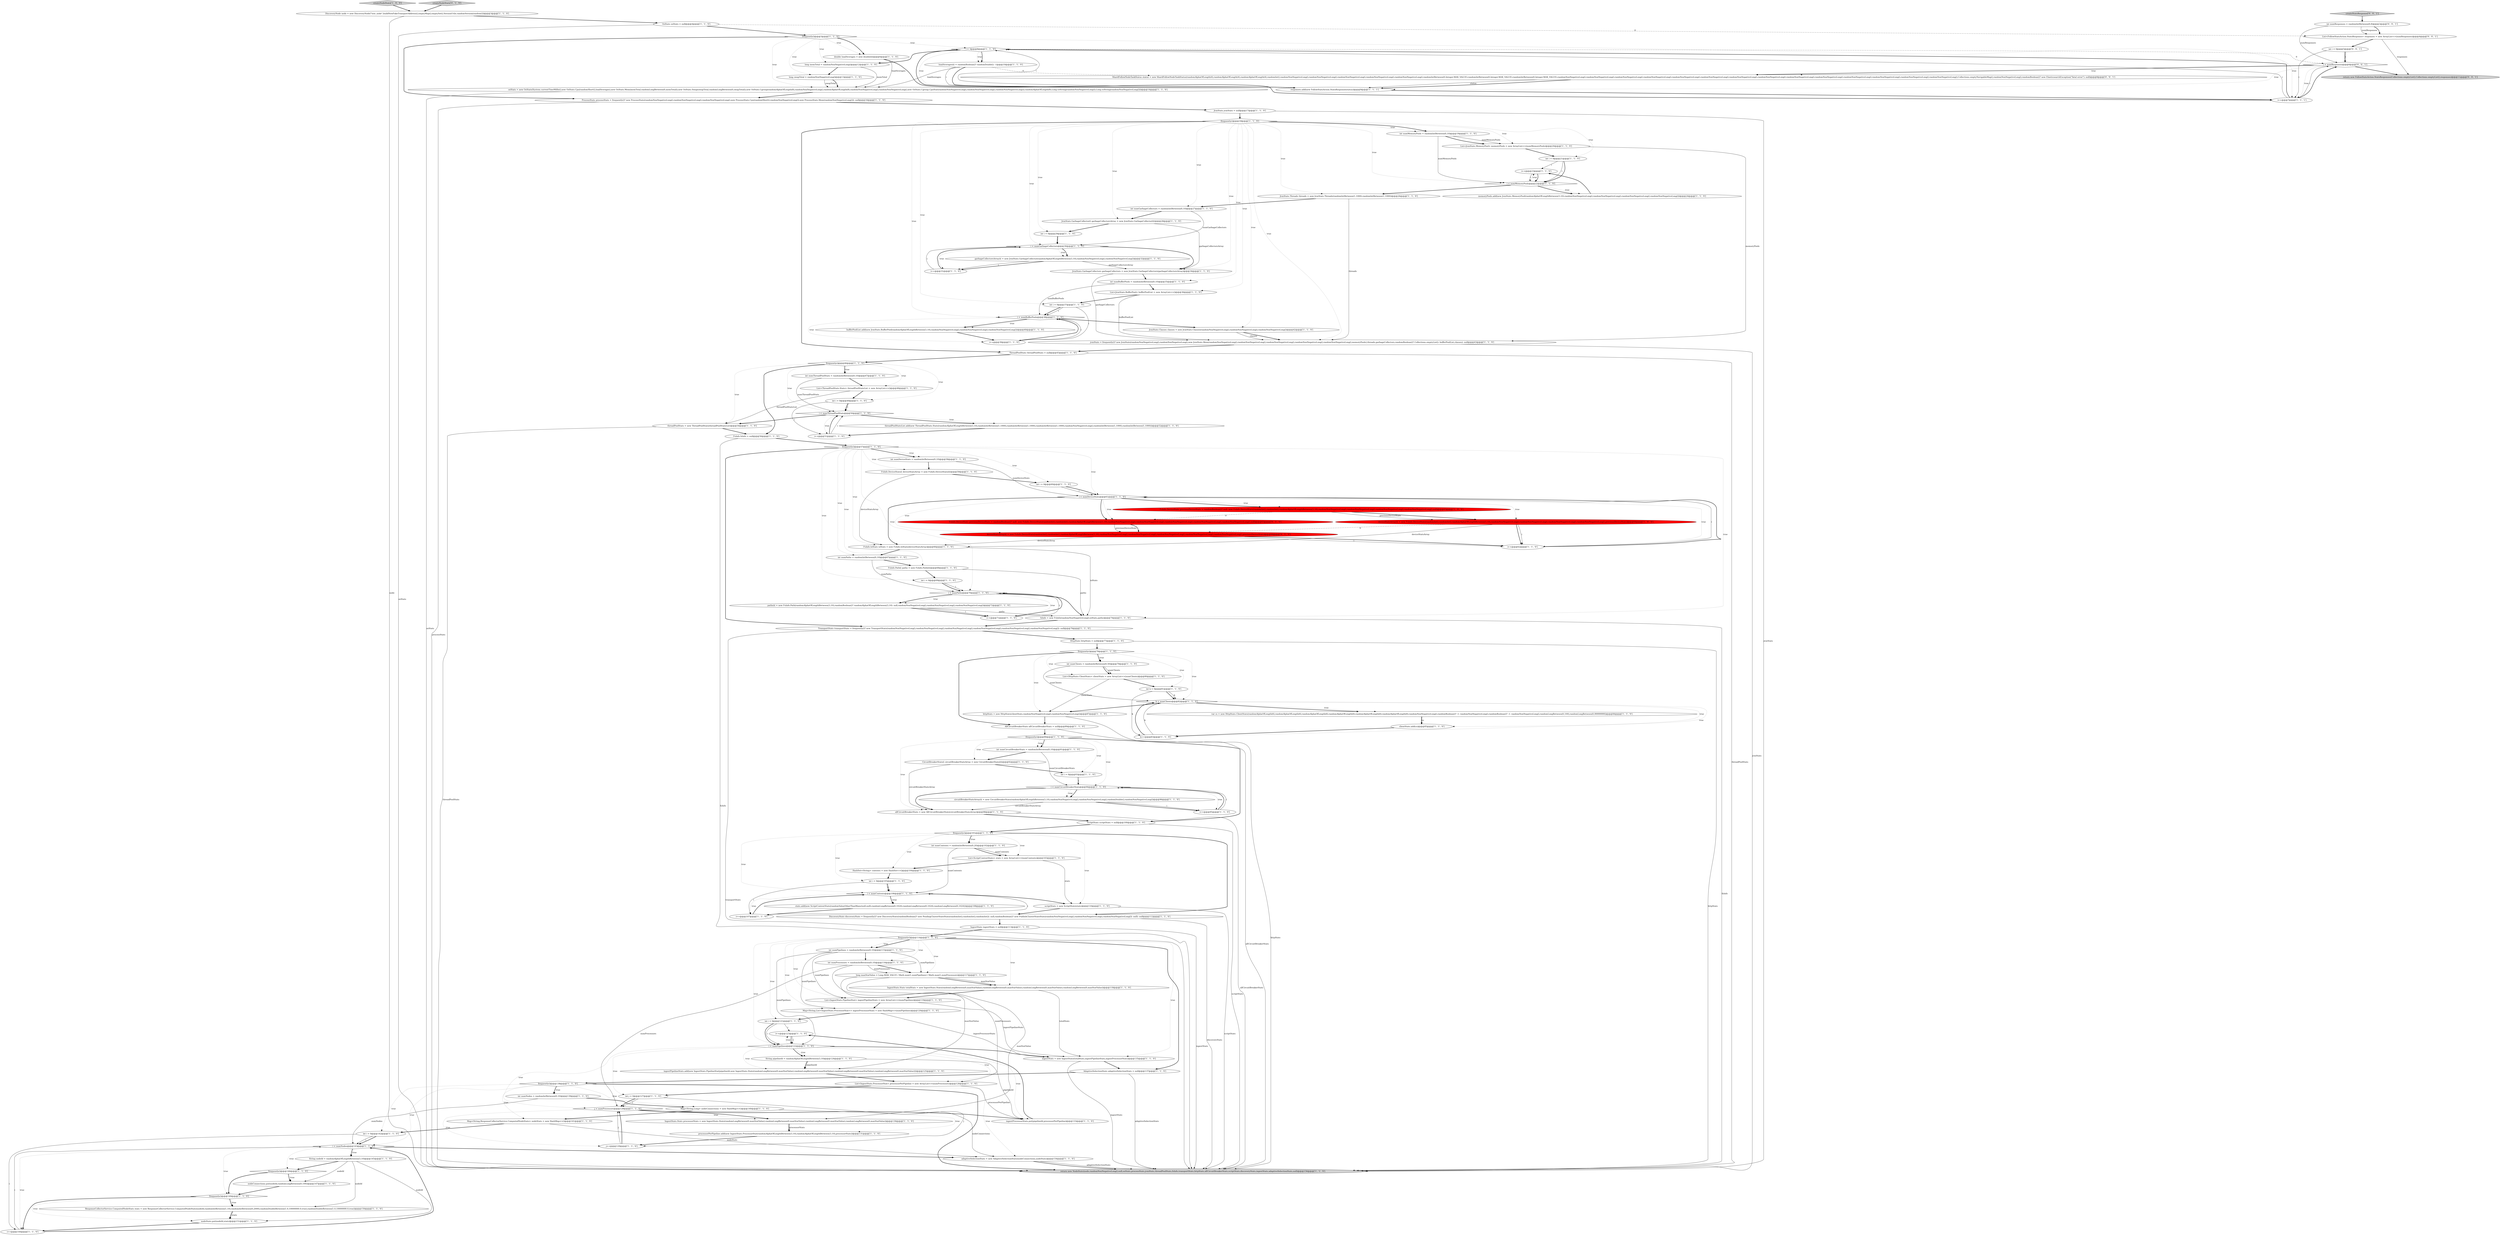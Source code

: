 digraph {
114 [style = filled, label = "DiscoveryStats discoveryStats = frequently()? new DiscoveryStats(randomBoolean()? new PendingClusterStateStats(randomInt(),randomInt(),randomInt()): null,randomBoolean()? new PublishClusterStateStats(randomNonNegativeLong(),randomNonNegativeLong(),randomNonNegativeLong()): null): null@@@112@@@['1', '1', '0']", fillcolor = white, shape = ellipse image = "AAA0AAABBB1BBB"];
131 [style = filled, label = "FsInfo.DeviceStats previousDeviceStats = randomBoolean()? null: new FsInfo.DeviceStats(randomInt(),randomInt(),randomAlphaOfLengthBetween(3,10),randomNonNegativeLong(),randomNonNegativeLong(),randomNonNegativeLong(),randomNonNegativeLong(),randomNonNegativeLong(),null)@@@63@@@['0', '1', '0']", fillcolor = red, shape = ellipse image = "AAA1AAABBB2BBB"];
67 [style = filled, label = "httpStats = new HttpStats(clientStats,randomNonNegativeLong(),randomNonNegativeLong())@@@87@@@['1', '1', '0']", fillcolor = white, shape = ellipse image = "AAA0AAABBB1BBB"];
70 [style = filled, label = "ingestPipelineStats.add(new IngestStats.PipelineStat(pipelineId,new IngestStats.Stats(randomLongBetween(0,maxStatValue),randomLongBetween(0,maxStatValue),randomLongBetween(0,maxStatValue),randomLongBetween(0,maxStatValue))))@@@125@@@['1', '1', '0']", fillcolor = white, shape = ellipse image = "AAA0AAABBB1BBB"];
17 [style = filled, label = "nodeConnections.put(nodeId,randomLongBetween(0,100))@@@147@@@['1', '1', '0']", fillcolor = white, shape = ellipse image = "AAA0AAABBB1BBB"];
101 [style = filled, label = "IngestStats.Stats totalStats = new IngestStats.Stats(randomLongBetween(0,maxStatValue),randomLongBetween(0,maxStatValue),randomLongBetween(0,maxStatValue),randomLongBetween(0,maxStatValue))@@@118@@@['1', '1', '0']", fillcolor = white, shape = ellipse image = "AAA0AAABBB1BBB"];
42 [style = filled, label = "int i = 0@@@93@@@['1', '1', '0']", fillcolor = white, shape = ellipse image = "AAA0AAABBB1BBB"];
58 [style = filled, label = "int i = 0@@@60@@@['1', '1', '0']", fillcolor = white, shape = ellipse image = "AAA0AAABBB1BBB"];
90 [style = filled, label = "i++@@@31@@@['1', '1', '0']", fillcolor = white, shape = ellipse image = "AAA0AAABBB1BBB"];
21 [style = filled, label = "i < numThreadPoolStats@@@50@@@['1', '1', '0']", fillcolor = white, shape = diamond image = "AAA0AAABBB1BBB"];
24 [style = filled, label = "int i = 0@@@21@@@['1', '1', '0']", fillcolor = white, shape = ellipse image = "AAA0AAABBB1BBB"];
77 [style = filled, label = "FsInfo.Path(( paths = new FsInfo.Path((((@@@68@@@['1', '1', '0']", fillcolor = white, shape = ellipse image = "AAA0AAABBB1BBB"];
110 [style = filled, label = "long memTotal = randomNonNegativeLong()@@@12@@@['1', '1', '0']", fillcolor = white, shape = ellipse image = "AAA0AAABBB1BBB"];
36 [style = filled, label = "int numMemoryPools = randomIntBetween(0,10)@@@19@@@['1', '1', '0']", fillcolor = white, shape = ellipse image = "AAA0AAABBB1BBB"];
27 [style = filled, label = "ThreadPoolStats threadPoolStats = null@@@45@@@['1', '1', '0']", fillcolor = white, shape = ellipse image = "AAA0AAABBB1BBB"];
53 [style = filled, label = "int i = 0@@@29@@@['1', '1', '0']", fillcolor = white, shape = ellipse image = "AAA0AAABBB1BBB"];
66 [style = filled, label = "JvmStats.GarbageCollector(( garbageCollectorsArray = new JvmStats.GarbageCollector((((@@@28@@@['1', '1', '0']", fillcolor = white, shape = ellipse image = "AAA0AAABBB1BBB"];
138 [style = filled, label = "createStatsResponse['0', '0', '1']", fillcolor = lightgray, shape = diamond image = "AAA0AAABBB3BBB"];
49 [style = filled, label = "i++@@@62@@@['1', '1', '0']", fillcolor = white, shape = ellipse image = "AAA0AAABBB1BBB"];
26 [style = filled, label = "int numNodes = randomIntBetween(0,10)@@@139@@@['1', '1', '0']", fillcolor = white, shape = ellipse image = "AAA0AAABBB1BBB"];
38 [style = filled, label = "i++@@@123@@@['1', '1', '0']", fillcolor = white, shape = ellipse image = "AAA0AAABBB1BBB"];
19 [style = filled, label = "Map<String,List<IngestStats.ProcessorStat>> ingestProcessorStats = new HashMap<>(numPipelines)@@@120@@@['1', '1', '0']", fillcolor = white, shape = ellipse image = "AAA0AAABBB1BBB"];
123 [style = filled, label = "int numGarbageCollectors = randomIntBetween(0,10)@@@27@@@['1', '1', '0']", fillcolor = white, shape = ellipse image = "AAA0AAABBB1BBB"];
18 [style = filled, label = "frequently()@@@146@@@['1', '1', '0']", fillcolor = white, shape = diamond image = "AAA0AAABBB1BBB"];
68 [style = filled, label = "HashSet<String> contexts = new HashSet<>()@@@104@@@['1', '1', '0']", fillcolor = white, shape = ellipse image = "AAA0AAABBB1BBB"];
82 [style = filled, label = "JvmStats.Threads threads = new JvmStats.Threads(randomIntBetween(1,1000),randomIntBetween(1,1000))@@@26@@@['1', '1', '0']", fillcolor = white, shape = ellipse image = "AAA0AAABBB1BBB"];
50 [style = filled, label = "int numContents = randomIntBetween(0,20)@@@102@@@['1', '1', '0']", fillcolor = white, shape = ellipse image = "AAA0AAABBB1BBB"];
29 [style = filled, label = "paths(i( = new FsInfo.Path(randomAlphaOfLengthBetween(3,10),randomBoolean()? randomAlphaOfLengthBetween(3,10): null,randomNonNegativeLong(),randomNonNegativeLong(),randomNonNegativeLong())@@@72@@@['1', '1', '0']", fillcolor = white, shape = ellipse image = "AAA0AAABBB1BBB"];
115 [style = filled, label = "int numClients = randomIntBetween(0,50)@@@79@@@['1', '1', '0']", fillcolor = white, shape = ellipse image = "AAA0AAABBB1BBB"];
16 [style = filled, label = "circuitBreakerStatsArray(i( = new CircuitBreakerStats(randomAlphaOfLengthBetween(3,10),randomNonNegativeLong(),randomNonNegativeLong(),randomDouble(),randomNonNegativeLong())@@@96@@@['1', '1', '0']", fillcolor = white, shape = ellipse image = "AAA0AAABBB1BBB"];
23 [style = filled, label = "i++@@@95@@@['1', '1', '0']", fillcolor = white, shape = ellipse image = "AAA0AAABBB1BBB"];
116 [style = filled, label = "k < numClients@@@82@@@['1', '1', '0']", fillcolor = white, shape = diamond image = "AAA0AAABBB1BBB"];
137 [style = filled, label = "return new FollowStatsAction.StatsResponses(Collections.emptyList(),Collections.emptyList(),responses)@@@11@@@['0', '0', '1']", fillcolor = lightgray, shape = ellipse image = "AAA0AAABBB3BBB"];
57 [style = filled, label = "List<JvmStats.BufferPool> bufferPoolList = new ArrayList<>()@@@36@@@['1', '1', '0']", fillcolor = white, shape = ellipse image = "AAA0AAABBB1BBB"];
87 [style = filled, label = "int i = 0@@@105@@@['1', '1', '0']", fillcolor = white, shape = ellipse image = "AAA0AAABBB1BBB"];
48 [style = filled, label = "JvmStats.Classes classes = new JvmStats.Classes(randomNonNegativeLong(),randomNonNegativeLong(),randomNonNegativeLong())@@@42@@@['1', '1', '0']", fillcolor = white, shape = ellipse image = "AAA0AAABBB1BBB"];
128 [style = filled, label = "int k = 0@@@81@@@['1', '1', '0']", fillcolor = white, shape = ellipse image = "AAA0AAABBB1BBB"];
62 [style = filled, label = "TransportStats transportStats = frequently()? new TransportStats(randomNonNegativeLong(),randomNonNegativeLong(),randomNonNegativeLong(),randomNonNegativeLong(),randomNonNegativeLong(),randomNonNegativeLong()): null@@@76@@@['1', '1', '0']", fillcolor = white, shape = ellipse image = "AAA0AAABBB1BBB"];
85 [style = filled, label = "frequently()@@@57@@@['1', '1', '0']", fillcolor = white, shape = diamond image = "AAA0AAABBB1BBB"];
135 [style = filled, label = "int i = 0@@@5@@@['0', '0', '1']", fillcolor = white, shape = ellipse image = "AAA0AAABBB3BBB"];
14 [style = filled, label = "FsInfo.IoStats ioStats = new FsInfo.IoStats(deviceStatsArray)@@@66@@@['1', '1', '0']", fillcolor = white, shape = ellipse image = "AAA0AAABBB1BBB"];
25 [style = filled, label = "i < numBufferPools@@@38@@@['1', '1', '0']", fillcolor = white, shape = diamond image = "AAA0AAABBB1BBB"];
64 [style = filled, label = "i < 3@@@8@@@['1', '1', '0']", fillcolor = white, shape = diamond image = "AAA0AAABBB1BBB"];
99 [style = filled, label = "AdaptiveSelectionStats adaptiveSelectionStats = null@@@137@@@['1', '1', '0']", fillcolor = white, shape = ellipse image = "AAA0AAABBB1BBB"];
136 [style = filled, label = "ShardFollowNodeTaskStatus status = new ShardFollowNodeTaskStatus(randomAlphaOfLength(4),randomAlphaOfLength(4),randomAlphaOfLength(4),randomInt(),randomNonNegativeLong(),randomNonNegativeLong(),randomNonNegativeLong(),randomNonNegativeLong(),randomNonNegativeLong(),randomIntBetween(0,Integer.MAX_VALUE),randomIntBetween(0,Integer.MAX_VALUE),randomIntBetween(0,Integer.MAX_VALUE),randomNonNegativeLong(),randomNonNegativeLong(),randomNonNegativeLong(),randomNonNegativeLong(),randomNonNegativeLong(),randomNonNegativeLong(),randomNonNegativeLong(),randomNonNegativeLong(),randomNonNegativeLong(),randomNonNegativeLong(),randomNonNegativeLong(),randomNonNegativeLong(),randomNonNegativeLong(),randomNonNegativeLong(),Collections.emptyNavigableMap(),randomNonNegativeLong(),randomBoolean()? new ElasticsearchException(\"fatal error\"): null)@@@8@@@['0', '0', '1']", fillcolor = white, shape = ellipse image = "AAA0AAABBB3BBB"];
2 [style = filled, label = "double loadAverages = new double((((@@@6@@@['1', '1', '0']", fillcolor = white, shape = ellipse image = "AAA0AAABBB1BBB"];
65 [style = filled, label = "i < numNodes@@@143@@@['1', '1', '0']", fillcolor = white, shape = diamond image = "AAA0AAABBB1BBB"];
95 [style = filled, label = "int numPaths = randomIntBetween(0,10)@@@67@@@['1', '1', '0']", fillcolor = white, shape = ellipse image = "AAA0AAABBB1BBB"];
104 [style = filled, label = "frequently()@@@138@@@['1', '1', '0']", fillcolor = white, shape = diamond image = "AAA0AAABBB1BBB"];
130 [style = filled, label = "IngestStats.Stats processorStats = new IngestStats.Stats(randomLongBetween(0,maxStatValue),randomLongBetween(0,maxStatValue),randomLongBetween(0,maxStatValue),randomLongBetween(0,maxStatValue))@@@130@@@['1', '1', '0']", fillcolor = white, shape = ellipse image = "AAA0AAABBB1BBB"];
78 [style = filled, label = "int numCircuitBreakerStats = randomIntBetween(0,10)@@@91@@@['1', '1', '0']", fillcolor = white, shape = ellipse image = "AAA0AAABBB1BBB"];
76 [style = filled, label = "AllCircuitBreakerStats allCircuitBreakerStats = null@@@89@@@['1', '1', '0']", fillcolor = white, shape = ellipse image = "AAA0AAABBB1BBB"];
56 [style = filled, label = "return new NodeStats(node,randomNonNegativeLong(),null,osStats,processStats,jvmStats,threadPoolStats,fsInfo,transportStats,httpStats,allCircuitBreakerStats,scriptStats,discoveryStats,ingestStats,adaptiveSelectionStats,null)@@@156@@@['1', '1', '0']", fillcolor = lightgray, shape = ellipse image = "AAA0AAABBB1BBB"];
55 [style = filled, label = "clientStats.add(cs)@@@85@@@['1', '1', '0']", fillcolor = white, shape = ellipse image = "AAA0AAABBB1BBB"];
33 [style = filled, label = "int numThreadPoolStats = randomIntBetween(0,10)@@@47@@@['1', '1', '0']", fillcolor = white, shape = ellipse image = "AAA0AAABBB1BBB"];
30 [style = filled, label = "stats.add(new ScriptContextStats(randomValueOtherThanMany(null,null),randomLongBetween(0,1024),randomLongBetween(0,1024),randomLongBetween(0,1024)))@@@108@@@['1', '1', '0']", fillcolor = white, shape = ellipse image = "AAA0AAABBB1BBB"];
45 [style = filled, label = "createNodeStats['1', '0', '0']", fillcolor = lightgray, shape = diamond image = "AAA0AAABBB1BBB"];
12 [style = filled, label = "Map<String,Long> nodeConnections = new HashMap<>()@@@140@@@['1', '1', '0']", fillcolor = white, shape = ellipse image = "AAA0AAABBB1BBB"];
71 [style = filled, label = "CircuitBreakerStats(( circuitBreakerStatsArray = new CircuitBreakerStats((((@@@92@@@['1', '1', '0']", fillcolor = white, shape = ellipse image = "AAA0AAABBB1BBB"];
105 [style = filled, label = "i++@@@51@@@['1', '1', '0']", fillcolor = white, shape = ellipse image = "AAA0AAABBB1BBB"];
69 [style = filled, label = "var cs = new HttpStats.ClientStats(randomAlphaOfLength(6),randomAlphaOfLength(6),randomAlphaOfLength(6),randomAlphaOfLength(6),randomAlphaOfLength(6),randomAlphaOfLength(6),randomNonNegativeLong(),randomBoolean()? -1: randomNonNegativeLong(),randomBoolean()? -1: randomNonNegativeLong(),randomLongBetween(0,100),randomLongBetween(0,99999999))@@@84@@@['1', '1', '0']", fillcolor = white, shape = ellipse image = "AAA0AAABBB1BBB"];
41 [style = filled, label = "deviceStatsArray(i( = new FsInfo.DeviceStats(randomInt(),randomInt(),randomAlphaOfLengthBetween(3,10),randomNonNegativeLong(),randomNonNegativeLong(),randomNonNegativeLong(),randomNonNegativeLong(),previousDeviceStats)@@@64@@@['1', '0', '0']", fillcolor = red, shape = ellipse image = "AAA1AAABBB1BBB"];
5 [style = filled, label = "frequently()@@@114@@@['1', '1', '0']", fillcolor = white, shape = diamond image = "AAA0AAABBB1BBB"];
83 [style = filled, label = "frequently()@@@149@@@['1', '1', '0']", fillcolor = white, shape = diamond image = "AAA0AAABBB1BBB"];
39 [style = filled, label = "long swapTotal = randomNonNegativeLong()@@@13@@@['1', '1', '0']", fillcolor = white, shape = ellipse image = "AAA0AAABBB1BBB"];
35 [style = filled, label = "ResponseCollectorService.ComputedNodeStats stats = new ResponseCollectorService.ComputedNodeStats(nodeId,randomIntBetween(1,10),randomIntBetween(0,2000),randomDoubleBetween(1.0,10000000.0,true),randomDoubleBetween(1.0,10000000.0,true))@@@150@@@['1', '1', '0']", fillcolor = white, shape = ellipse image = "AAA0AAABBB1BBB"];
86 [style = filled, label = "FsInfo.DeviceStats previousDeviceStats = randomBoolean()? null: new FsInfo.DeviceStats(randomInt(),randomInt(),randomAlphaOfLengthBetween(3,10),randomNonNegativeLong(),randomNonNegativeLong(),randomNonNegativeLong(),randomNonNegativeLong(),null)@@@63@@@['1', '0', '0']", fillcolor = red, shape = ellipse image = "AAA1AAABBB1BBB"];
118 [style = filled, label = "JvmStats jvmStats = null@@@17@@@['1', '1', '0']", fillcolor = white, shape = ellipse image = "AAA0AAABBB1BBB"];
120 [style = filled, label = "i < numContents@@@106@@@['1', '1', '0']", fillcolor = white, shape = diamond image = "AAA0AAABBB1BBB"];
84 [style = filled, label = "i < numDeviceStats@@@61@@@['1', '1', '0']", fillcolor = white, shape = diamond image = "AAA0AAABBB1BBB"];
140 [style = filled, label = "i < numResponses@@@6@@@['0', '0', '1']", fillcolor = white, shape = diamond image = "AAA0AAABBB3BBB"];
125 [style = filled, label = "jvmStats = frequently()? new JvmStats(randomNonNegativeLong(),randomNonNegativeLong(),new JvmStats.Mem(randomNonNegativeLong(),randomNonNegativeLong(),randomNonNegativeLong(),randomNonNegativeLong(),randomNonNegativeLong(),memoryPools),threads,garbageCollectors,randomBoolean()? Collections.emptyList(): bufferPoolList,classes): null@@@43@@@['1', '1', '0']", fillcolor = white, shape = ellipse image = "AAA0AAABBB1BBB"];
63 [style = filled, label = "Map<String,ResponseCollectorService.ComputedNodeStats> nodeStats = new HashMap<>()@@@141@@@['1', '1', '0']", fillcolor = white, shape = ellipse image = "AAA0AAABBB1BBB"];
107 [style = filled, label = "i++@@@7@@@['1', '1', '1']", fillcolor = white, shape = ellipse image = "AAA0AAABBB1BBB"];
93 [style = filled, label = "long maxStatValue = Long.MAX_VALUE / Math.max(1,numPipelines) / Math.max(1,numProcessors)@@@117@@@['1', '1', '0']", fillcolor = white, shape = ellipse image = "AAA0AAABBB1BBB"];
0 [style = filled, label = "HttpStats httpStats = null@@@77@@@['1', '1', '0']", fillcolor = white, shape = ellipse image = "AAA0AAABBB1BBB"];
51 [style = filled, label = "i < numCircuitBreakerStats@@@94@@@['1', '1', '0']", fillcolor = white, shape = diamond image = "AAA0AAABBB1BBB"];
100 [style = filled, label = "fsInfo = new FsInfo(randomNonNegativeLong(),ioStats,paths)@@@74@@@['1', '1', '0']", fillcolor = white, shape = ellipse image = "AAA0AAABBB1BBB"];
111 [style = filled, label = "j < numProcessors@@@128@@@['1', '1', '0']", fillcolor = white, shape = diamond image = "AAA0AAABBB1BBB"];
132 [style = filled, label = "createNodeStats['0', '1', '0']", fillcolor = lightgray, shape = diamond image = "AAA0AAABBB2BBB"];
54 [style = filled, label = "j++@@@129@@@['1', '1', '0']", fillcolor = white, shape = ellipse image = "AAA0AAABBB1BBB"];
133 [style = filled, label = "deviceStatsArray(i( = new FsInfo.DeviceStats(randomInt(),randomInt(),randomAlphaOfLengthBetween(3,10),randomNonNegativeLong(),randomNonNegativeLong(),randomNonNegativeLong(),randomNonNegativeLong(),randomNonNegativeLong(),previousDeviceStats)@@@64@@@['0', '1', '0']", fillcolor = red, shape = ellipse image = "AAA1AAABBB2BBB"];
117 [style = filled, label = "DiscoveryNode node = new DiscoveryNode(\"test_node\",buildNewFakeTransportAddress(),emptyMap(),emptySet(),VersionUtils.randomVersion(random()))@@@3@@@['1', '1', '0']", fillcolor = white, shape = ellipse image = "AAA0AAABBB1BBB"];
34 [style = filled, label = "bufferPoolList.add(new JvmStats.BufferPool(randomAlphaOfLengthBetween(3,10),randomNonNegativeLong(),randomNonNegativeLong(),randomNonNegativeLong()))@@@40@@@['1', '1', '0']", fillcolor = white, shape = ellipse image = "AAA0AAABBB1BBB"];
6 [style = filled, label = "ingestStats = new IngestStats(totalStats,ingestPipelineStats,ingestProcessorStats)@@@135@@@['1', '1', '0']", fillcolor = white, shape = ellipse image = "AAA0AAABBB1BBB"];
79 [style = filled, label = "FsInfo fsInfo = null@@@56@@@['1', '1', '0']", fillcolor = white, shape = ellipse image = "AAA0AAABBB1BBB"];
8 [style = filled, label = "FsInfo.DeviceStats(( deviceStatsArray = new FsInfo.DeviceStats((((@@@59@@@['1', '1', '0']", fillcolor = white, shape = ellipse image = "AAA0AAABBB1BBB"];
119 [style = filled, label = "String pipelineId = randomAlphaOfLengthBetween(3,10)@@@124@@@['1', '1', '0']", fillcolor = white, shape = ellipse image = "AAA0AAABBB1BBB"];
61 [style = filled, label = "threadPoolStats = new ThreadPoolStats(threadPoolStatsList)@@@54@@@['1', '1', '0']", fillcolor = white, shape = ellipse image = "AAA0AAABBB1BBB"];
127 [style = filled, label = "i++@@@39@@@['1', '1', '0']", fillcolor = white, shape = ellipse image = "AAA0AAABBB1BBB"];
75 [style = filled, label = "frequently()@@@18@@@['1', '1', '0']", fillcolor = white, shape = diamond image = "AAA0AAABBB1BBB"];
15 [style = filled, label = "int i = 0@@@69@@@['1', '1', '0']", fillcolor = white, shape = ellipse image = "AAA0AAABBB1BBB"];
94 [style = filled, label = "List<IngestStats.ProcessorStat> processorPerPipeline = new ArrayList<>(numProcessors)@@@126@@@['1', '1', '0']", fillcolor = white, shape = ellipse image = "AAA0AAABBB1BBB"];
92 [style = filled, label = "i < numPipelines@@@122@@@['1', '1', '0']", fillcolor = white, shape = diamond image = "AAA0AAABBB1BBB"];
103 [style = filled, label = "processorPerPipeline.add(new IngestStats.ProcessorStat(randomAlphaOfLengthBetween(3,10),randomAlphaOfLengthBetween(3,10),processorStats))@@@131@@@['1', '1', '0']", fillcolor = white, shape = ellipse image = "AAA0AAABBB1BBB"];
106 [style = filled, label = "frequently()@@@5@@@['1', '1', '0']", fillcolor = white, shape = diamond image = "AAA0AAABBB1BBB"];
3 [style = filled, label = "int i = 0@@@142@@@['1', '1', '0']", fillcolor = white, shape = ellipse image = "AAA0AAABBB1BBB"];
81 [style = filled, label = "OsStats osStats = null@@@4@@@['1', '1', '0']", fillcolor = white, shape = ellipse image = "AAA0AAABBB1BBB"];
139 [style = filled, label = "List<FollowStatsAction.StatsResponse> responses = new ArrayList<>(numResponses)@@@4@@@['0', '0', '1']", fillcolor = white, shape = ellipse image = "AAA0AAABBB3BBB"];
10 [style = filled, label = "nodeStats.put(nodeId,stats)@@@151@@@['1', '1', '0']", fillcolor = white, shape = ellipse image = "AAA0AAABBB1BBB"];
89 [style = filled, label = "i < numPaths@@@70@@@['1', '1', '0']", fillcolor = white, shape = diamond image = "AAA0AAABBB1BBB"];
102 [style = filled, label = "i++@@@107@@@['1', '1', '0']", fillcolor = white, shape = ellipse image = "AAA0AAABBB1BBB"];
32 [style = filled, label = "int i = 0@@@37@@@['1', '1', '0']", fillcolor = white, shape = ellipse image = "AAA0AAABBB1BBB"];
126 [style = filled, label = "int numDeviceStats = randomIntBetween(0,10)@@@58@@@['1', '1', '0']", fillcolor = white, shape = ellipse image = "AAA0AAABBB1BBB"];
109 [style = filled, label = "List<HttpStats.ClientStats> clientStats = new ArrayList<>(numClients)@@@80@@@['1', '1', '0']", fillcolor = white, shape = ellipse image = "AAA0AAABBB1BBB"];
44 [style = filled, label = "frequently()@@@90@@@['1', '1', '0']", fillcolor = white, shape = diamond image = "AAA0AAABBB1BBB"];
124 [style = filled, label = "ingestProcessorStats.put(pipelineId,processorPerPipeline)@@@133@@@['1', '1', '0']", fillcolor = white, shape = ellipse image = "AAA0AAABBB1BBB"];
31 [style = filled, label = "adaptiveSelectionStats = new AdaptiveSelectionStats(nodeConnections,nodeStats)@@@154@@@['1', '1', '0']", fillcolor = white, shape = ellipse image = "AAA0AAABBB1BBB"];
97 [style = filled, label = "k++@@@83@@@['1', '1', '0']", fillcolor = white, shape = ellipse image = "AAA0AAABBB1BBB"];
20 [style = filled, label = "int numBufferPools = randomIntBetween(0,10)@@@35@@@['1', '1', '0']", fillcolor = white, shape = ellipse image = "AAA0AAABBB1BBB"];
122 [style = filled, label = "ScriptStats scriptStats = null@@@100@@@['1', '1', '0']", fillcolor = white, shape = ellipse image = "AAA0AAABBB1BBB"];
47 [style = filled, label = "ProcessStats processStats = frequently()? new ProcessStats(randomNonNegativeLong(),randomNonNegativeLong(),randomNonNegativeLong(),new ProcessStats.Cpu(randomShort(),randomNonNegativeLong()),new ProcessStats.Mem(randomNonNegativeLong())): null@@@16@@@['1', '1', '0']", fillcolor = white, shape = ellipse image = "AAA0AAABBB1BBB"];
134 [style = filled, label = "int numResponses = randomIntBetween(0,8)@@@3@@@['0', '0', '1']", fillcolor = white, shape = ellipse image = "AAA0AAABBB3BBB"];
72 [style = filled, label = "int i = 0@@@121@@@['1', '1', '0']", fillcolor = white, shape = ellipse image = "AAA0AAABBB1BBB"];
1 [style = filled, label = "osStats = new OsStats(System.currentTimeMillis(),new OsStats.Cpu(randomShort(),loadAverages),new OsStats.Mem(memTotal,randomLongBetween(0,memTotal)),new OsStats.Swap(swapTotal,randomLongBetween(0,swapTotal)),new OsStats.Cgroup(randomAlphaOfLength(8),randomNonNegativeLong(),randomAlphaOfLength(8),randomNonNegativeLong(),randomNonNegativeLong(),new OsStats.Cgroup.CpuStat(randomNonNegativeLong(),randomNonNegativeLong(),randomNonNegativeLong()),randomAlphaOfLength(8),Long.toString(randomNonNegativeLong()),Long.toString(randomNonNegativeLong())))@@@14@@@['1', '1', '0']", fillcolor = white, shape = ellipse image = "AAA0AAABBB1BBB"];
73 [style = filled, label = "int j = 0@@@127@@@['1', '1', '0']", fillcolor = white, shape = ellipse image = "AAA0AAABBB1BBB"];
129 [style = filled, label = "threadPoolStatsList.add(new ThreadPoolStats.Stats(randomAlphaOfLengthBetween(3,10),randomIntBetween(1,1000),randomIntBetween(1,1000),randomIntBetween(1,1000),randomNonNegativeLong(),randomIntBetween(1,1000),randomIntBetween(1,1000)))@@@52@@@['1', '1', '0']", fillcolor = white, shape = ellipse image = "AAA0AAABBB1BBB"];
112 [style = filled, label = "int numPipelines = randomIntBetween(0,10)@@@115@@@['1', '1', '0']", fillcolor = white, shape = ellipse image = "AAA0AAABBB1BBB"];
46 [style = filled, label = "scriptStats = new ScriptStats(stats)@@@110@@@['1', '1', '0']", fillcolor = white, shape = ellipse image = "AAA0AAABBB1BBB"];
40 [style = filled, label = "JvmStats.GarbageCollectors garbageCollectors = new JvmStats.GarbageCollectors(garbageCollectorsArray)@@@34@@@['1', '1', '0']", fillcolor = white, shape = ellipse image = "AAA0AAABBB1BBB"];
98 [style = filled, label = "memoryPools.add(new JvmStats.MemoryPool(randomAlphaOfLengthBetween(3,10),randomNonNegativeLong(),randomNonNegativeLong(),randomNonNegativeLong(),randomNonNegativeLong()))@@@24@@@['1', '1', '0']", fillcolor = white, shape = ellipse image = "AAA0AAABBB1BBB"];
74 [style = filled, label = "IngestStats ingestStats = null@@@113@@@['1', '1', '0']", fillcolor = white, shape = ellipse image = "AAA0AAABBB1BBB"];
37 [style = filled, label = "int i = 0@@@49@@@['1', '1', '0']", fillcolor = white, shape = ellipse image = "AAA0AAABBB1BBB"];
11 [style = filled, label = "int numProcessors = randomIntBetween(0,10)@@@116@@@['1', '1', '0']", fillcolor = white, shape = ellipse image = "AAA0AAABBB1BBB"];
59 [style = filled, label = "frequently()@@@46@@@['1', '1', '0']", fillcolor = white, shape = diamond image = "AAA0AAABBB1BBB"];
22 [style = filled, label = "loadAverages(i( = randomBoolean()? randomDouble(): -1@@@10@@@['1', '1', '0']", fillcolor = white, shape = ellipse image = "AAA0AAABBB1BBB"];
91 [style = filled, label = "List<ScriptContextStats> stats = new ArrayList<>(numContents)@@@103@@@['1', '1', '0']", fillcolor = white, shape = ellipse image = "AAA0AAABBB1BBB"];
52 [style = filled, label = "i++@@@144@@@['1', '1', '0']", fillcolor = white, shape = ellipse image = "AAA0AAABBB1BBB"];
60 [style = filled, label = "frequently()@@@101@@@['1', '1', '0']", fillcolor = white, shape = diamond image = "AAA0AAABBB1BBB"];
88 [style = filled, label = "responses.add(new FollowStatsAction.StatsResponse(status))@@@9@@@['1', '1', '1']", fillcolor = white, shape = ellipse image = "AAA0AAABBB1BBB"];
121 [style = filled, label = "i++@@@23@@@['1', '1', '0']", fillcolor = white, shape = ellipse image = "AAA0AAABBB1BBB"];
4 [style = filled, label = "String nodeId = randomAlphaOfLengthBetween(3,10)@@@145@@@['1', '1', '0']", fillcolor = white, shape = ellipse image = "AAA0AAABBB1BBB"];
7 [style = filled, label = "garbageCollectorsArray(i( = new JvmStats.GarbageCollector(randomAlphaOfLengthBetween(3,10),randomNonNegativeLong(),randomNonNegativeLong())@@@32@@@['1', '1', '0']", fillcolor = white, shape = ellipse image = "AAA0AAABBB1BBB"];
28 [style = filled, label = "allCircuitBreakerStats = new AllCircuitBreakerStats(circuitBreakerStatsArray)@@@98@@@['1', '1', '0']", fillcolor = white, shape = ellipse image = "AAA0AAABBB1BBB"];
13 [style = filled, label = "List<ThreadPoolStats.Stats> threadPoolStatsList = new ArrayList<>()@@@48@@@['1', '1', '0']", fillcolor = white, shape = ellipse image = "AAA0AAABBB1BBB"];
80 [style = filled, label = "i < numGarbageCollectors@@@30@@@['1', '1', '0']", fillcolor = white, shape = diamond image = "AAA0AAABBB1BBB"];
43 [style = filled, label = "List<JvmStats.MemoryPool> memoryPools = new ArrayList<>(numMemoryPools)@@@20@@@['1', '1', '0']", fillcolor = white, shape = ellipse image = "AAA0AAABBB1BBB"];
96 [style = filled, label = "List<IngestStats.PipelineStat> ingestPipelineStats = new ArrayList<>(numPipelines)@@@119@@@['1', '1', '0']", fillcolor = white, shape = ellipse image = "AAA0AAABBB1BBB"];
9 [style = filled, label = "i < numMemoryPools@@@22@@@['1', '1', '0']", fillcolor = white, shape = diamond image = "AAA0AAABBB1BBB"];
108 [style = filled, label = "i++@@@71@@@['1', '1', '0']", fillcolor = white, shape = ellipse image = "AAA0AAABBB1BBB"];
113 [style = filled, label = "frequently()@@@78@@@['1', '1', '0']", fillcolor = white, shape = diamond image = "AAA0AAABBB1BBB"];
64->140 [style = dashed, label="0"];
130->103 [style = bold, label=""];
25->34 [style = bold, label=""];
75->53 [style = dotted, label="true"];
36->9 [style = solid, label="numMemoryPools"];
119->70 [style = bold, label=""];
113->116 [style = dotted, label="true"];
93->101 [style = bold, label=""];
40->20 [style = bold, label=""];
25->48 [style = bold, label=""];
128->116 [style = bold, label=""];
84->133 [style = dotted, label="true"];
123->66 [style = bold, label=""];
99->56 [style = solid, label="adaptiveSelectionStats"];
26->12 [style = bold, label=""];
77->100 [style = solid, label="paths"];
28->122 [style = bold, label=""];
43->24 [style = bold, label=""];
75->43 [style = dotted, label="true"];
28->56 [style = solid, label="allCircuitBreakerStats"];
51->23 [style = dotted, label="true"];
75->48 [style = dotted, label="true"];
37->21 [style = bold, label=""];
42->51 [style = solid, label="i"];
106->110 [style = dotted, label="true"];
37->105 [style = solid, label="i"];
4->18 [style = bold, label=""];
84->131 [style = bold, label=""];
108->89 [style = solid, label="i"];
62->0 [style = bold, label=""];
100->62 [style = bold, label=""];
96->19 [style = bold, label=""];
120->30 [style = bold, label=""];
111->130 [style = dotted, label="true"];
129->105 [style = bold, label=""];
104->3 [style = dotted, label="true"];
85->77 [style = dotted, label="true"];
91->46 [style = solid, label="stats"];
113->109 [style = dotted, label="true"];
118->75 [style = bold, label=""];
99->104 [style = bold, label=""];
115->109 [style = solid, label="numClients"];
15->89 [style = solid, label="i"];
67->56 [style = solid, label="httpStats"];
126->8 [style = bold, label=""];
128->116 [style = solid, label="k"];
86->41 [style = bold, label=""];
50->120 [style = solid, label="numContents"];
140->136 [style = bold, label=""];
7->40 [style = solid, label="garbageCollectorsArray"];
60->46 [style = dotted, label="true"];
65->31 [style = bold, label=""];
44->71 [style = dotted, label="true"];
46->56 [style = solid, label="scriptStats"];
16->23 [style = bold, label=""];
42->51 [style = bold, label=""];
59->37 [style = dotted, label="true"];
81->106 [style = bold, label=""];
5->93 [style = dotted, label="true"];
53->80 [style = bold, label=""];
93->101 [style = solid, label="maxStatValue"];
73->111 [style = solid, label="j"];
81->139 [style = dashed, label="0"];
61->56 [style = solid, label="threadPoolStats"];
59->33 [style = bold, label=""];
5->72 [style = dotted, label="true"];
38->92 [style = bold, label=""];
113->115 [style = dotted, label="true"];
15->89 [style = bold, label=""];
121->9 [style = bold, label=""];
116->55 [style = dotted, label="true"];
8->58 [style = bold, label=""];
87->120 [style = solid, label="i"];
33->21 [style = solid, label="numThreadPoolStats"];
93->70 [style = solid, label="maxStatValue"];
83->10 [style = dotted, label="true"];
139->135 [style = bold, label=""];
97->116 [style = bold, label=""];
75->25 [style = dotted, label="true"];
63->31 [style = solid, label="nodeStats"];
135->140 [style = bold, label=""];
87->120 [style = bold, label=""];
76->44 [style = bold, label=""];
9->82 [style = bold, label=""];
140->88 [style = dotted, label="true"];
106->39 [style = dotted, label="true"];
75->36 [style = bold, label=""];
132->117 [style = bold, label=""];
131->133 [style = solid, label="previousDeviceStats"];
7->90 [style = bold, label=""];
0->56 [style = solid, label="httpStats"];
75->27 [style = bold, label=""];
110->1 [style = solid, label="memTotal"];
24->9 [style = solid, label="i"];
111->54 [style = dotted, label="true"];
95->77 [style = bold, label=""];
20->57 [style = bold, label=""];
23->51 [style = bold, label=""];
80->7 [style = dotted, label="true"];
40->125 [style = solid, label="garbageCollectors"];
80->7 [style = bold, label=""];
60->50 [style = bold, label=""];
85->15 [style = dotted, label="true"];
3->65 [style = bold, label=""];
5->92 [style = dotted, label="true"];
69->55 [style = bold, label=""];
107->64 [style = solid, label="i"];
111->130 [style = bold, label=""];
106->47 [style = bold, label=""];
65->52 [style = dotted, label="true"];
106->64 [style = dotted, label="true"];
75->66 [style = dotted, label="true"];
100->56 [style = solid, label="fsInfo"];
80->90 [style = dotted, label="true"];
78->71 [style = bold, label=""];
104->26 [style = bold, label=""];
133->49 [style = solid, label="i"];
85->89 [style = dotted, label="true"];
35->10 [style = bold, label=""];
136->88 [style = solid, label="status"];
92->73 [style = dotted, label="true"];
123->80 [style = solid, label="numGarbageCollectors"];
134->139 [style = bold, label=""];
22->1 [style = solid, label="loadAverages"];
21->61 [style = bold, label=""];
85->126 [style = dotted, label="true"];
113->115 [style = bold, label=""];
101->6 [style = solid, label="totalStats"];
22->88 [style = solid, label="i"];
119->124 [style = solid, label="pipelineId"];
0->113 [style = bold, label=""];
130->103 [style = solid, label="processorStats"];
102->120 [style = bold, label=""];
125->27 [style = bold, label=""];
124->38 [style = bold, label=""];
140->137 [style = bold, label=""];
119->70 [style = solid, label="pipelineId"];
5->6 [style = dotted, label="true"];
104->56 [style = bold, label=""];
51->16 [style = bold, label=""];
105->21 [style = bold, label=""];
134->139 [style = solid, label="numResponses"];
44->28 [style = dotted, label="true"];
22->136 [style = dashed, label="0"];
77->15 [style = bold, label=""];
114->56 [style = solid, label="discoveryStats"];
13->37 [style = bold, label=""];
37->21 [style = solid, label="i"];
60->114 [style = bold, label=""];
11->93 [style = bold, label=""];
88->107 [style = bold, label=""];
27->59 [style = bold, label=""];
85->126 [style = bold, label=""];
44->42 [style = dotted, label="true"];
1->56 [style = solid, label="osStats"];
60->87 [style = dotted, label="true"];
32->25 [style = solid, label="i"];
9->121 [style = dotted, label="true"];
4->10 [style = solid, label="nodeId"];
79->56 [style = solid, label="fsInfo"];
51->16 [style = dotted, label="true"];
85->8 [style = dotted, label="true"];
112->93 [style = solid, label="numPipelines"];
36->43 [style = bold, label=""];
104->63 [style = dotted, label="true"];
35->10 [style = solid, label="stats"];
72->38 [style = solid, label="i"];
114->74 [style = bold, label=""];
80->40 [style = bold, label=""];
89->29 [style = dotted, label="true"];
134->140 [style = solid, label="numResponses"];
104->12 [style = dotted, label="true"];
68->87 [style = bold, label=""];
54->111 [style = solid, label="j"];
85->62 [style = bold, label=""];
106->107 [style = dotted, label="true"];
25->127 [style = dotted, label="true"];
26->65 [style = solid, label="numNodes"];
85->100 [style = dotted, label="true"];
9->98 [style = dotted, label="true"];
75->57 [style = dotted, label="true"];
92->38 [style = dotted, label="true"];
29->108 [style = bold, label=""];
73->111 [style = bold, label=""];
83->35 [style = bold, label=""];
47->118 [style = bold, label=""];
58->84 [style = solid, label="i"];
66->40 [style = solid, label="garbageCollectorsArray"];
92->6 [style = bold, label=""];
127->25 [style = bold, label=""];
65->4 [style = bold, label=""];
92->94 [style = dotted, label="true"];
140->107 [style = dotted, label="true"];
11->111 [style = solid, label="numProcessors"];
46->114 [style = bold, label=""];
79->85 [style = bold, label=""];
21->129 [style = dotted, label="true"];
53->80 [style = solid, label="i"];
85->95 [style = dotted, label="true"];
1->47 [style = bold, label=""];
5->101 [style = dotted, label="true"];
120->30 [style = dotted, label="true"];
84->49 [style = dotted, label="true"];
112->96 [style = solid, label="numPipelines"];
113->67 [style = dotted, label="true"];
17->83 [style = bold, label=""];
4->35 [style = solid, label="nodeId"];
59->13 [style = dotted, label="true"];
92->124 [style = dotted, label="true"];
64->110 [style = bold, label=""];
87->102 [style = solid, label="i"];
31->56 [style = bold, label=""];
75->9 [style = dotted, label="true"];
60->120 [style = dotted, label="true"];
111->103 [style = dotted, label="true"];
50->91 [style = solid, label="numContents"];
16->28 [style = solid, label="circuitBreakerStatsArray"];
5->19 [style = dotted, label="true"];
70->94 [style = bold, label=""];
106->2 [style = bold, label=""];
131->133 [style = bold, label=""];
92->119 [style = dotted, label="true"];
113->76 [style = bold, label=""];
75->36 [style = dotted, label="true"];
60->50 [style = dotted, label="true"];
112->92 [style = solid, label="numPipelines"];
122->56 [style = solid, label="scriptStats"];
24->121 [style = solid, label="i"];
72->92 [style = solid, label="i"];
5->11 [style = dotted, label="true"];
107->140 [style = solid, label="i"];
126->84 [style = solid, label="numDeviceStats"];
138->134 [style = bold, label=""];
41->133 [style = dashed, label="0"];
50->91 [style = bold, label=""];
32->25 [style = bold, label=""];
78->51 [style = solid, label="numCircuitBreakerStats"];
74->5 [style = bold, label=""];
75->123 [style = dotted, label="true"];
86->41 [style = solid, label="previousDeviceStats"];
125->56 [style = solid, label="jvmStats"];
64->22 [style = dotted, label="true"];
36->43 [style = solid, label="numMemoryPools"];
64->22 [style = bold, label=""];
52->65 [style = bold, label=""];
82->125 [style = solid, label="threads"];
41->49 [style = bold, label=""];
75->40 [style = dotted, label="true"];
3->65 [style = solid, label="i"];
33->13 [style = bold, label=""];
19->72 [style = bold, label=""];
57->32 [style = bold, label=""];
73->54 [style = solid, label="j"];
11->94 [style = solid, label="numProcessors"];
83->35 [style = dotted, label="true"];
18->17 [style = dotted, label="true"];
104->65 [style = dotted, label="true"];
122->60 [style = bold, label=""];
88->64 [style = solid, label="i"];
86->131 [style = dashed, label="0"];
18->83 [style = bold, label=""];
92->70 [style = dotted, label="true"];
117->56 [style = solid, label="node"];
21->129 [style = bold, label=""];
41->14 [style = solid, label="deviceStatsArray"];
59->33 [style = dotted, label="true"];
5->99 [style = bold, label=""];
7->90 [style = solid, label="i"];
48->125 [style = bold, label=""];
44->51 [style = dotted, label="true"];
101->96 [style = bold, label=""];
54->111 [style = bold, label=""];
5->112 [style = bold, label=""];
65->18 [style = dotted, label="true"];
85->14 [style = dotted, label="true"];
65->83 [style = dotted, label="true"];
140->136 [style = dotted, label="true"];
85->58 [style = dotted, label="true"];
62->56 [style = solid, label="transportStats"];
59->21 [style = dotted, label="true"];
63->3 [style = bold, label=""];
92->119 [style = bold, label=""];
67->76 [style = bold, label=""];
91->68 [style = bold, label=""];
59->79 [style = bold, label=""];
121->9 [style = solid, label="i"];
5->96 [style = dotted, label="true"];
84->131 [style = dotted, label="true"];
43->125 [style = solid, label="memoryPools"];
136->88 [style = bold, label=""];
13->61 [style = solid, label="threadPoolStatsList"];
66->53 [style = bold, label=""];
34->127 [style = bold, label=""];
25->34 [style = dotted, label="true"];
19->6 [style = solid, label="ingestProcessorStats"];
89->108 [style = dotted, label="true"];
4->17 [style = solid, label="nodeId"];
8->14 [style = solid, label="deviceStatsArray"];
30->102 [style = bold, label=""];
92->111 [style = dotted, label="true"];
10->52 [style = bold, label=""];
90->80 [style = solid, label="i"];
94->124 [style = solid, label="processorPerPipeline"];
89->100 [style = bold, label=""];
3->52 [style = solid, label="i"];
90->80 [style = bold, label=""];
72->92 [style = bold, label=""];
6->99 [style = bold, label=""];
14->95 [style = bold, label=""];
2->107 [style = bold, label=""];
12->31 [style = solid, label="nodeConnections"];
107->140 [style = bold, label=""];
64->88 [style = dotted, label="true"];
93->130 [style = solid, label="maxStatValue"];
95->89 [style = solid, label="numPaths"];
135->107 [style = solid, label="i"];
84->41 [style = dotted, label="true"];
116->97 [style = dotted, label="true"];
120->46 [style = bold, label=""];
14->100 [style = solid, label="ioStats"];
116->69 [style = bold, label=""];
116->67 [style = bold, label=""];
2->1 [style = solid, label="loadAverages"];
96->6 [style = solid, label="ingestPipelineStats"];
112->11 [style = bold, label=""];
48->125 [style = solid, label="classes"];
105->21 [style = solid, label="i"];
75->82 [style = dotted, label="true"];
20->25 [style = solid, label="numBufferPools"];
49->84 [style = solid, label="i"];
71->28 [style = solid, label="circuitBreakerStatsArray"];
23->51 [style = solid, label="i"];
104->26 [style = dotted, label="true"];
115->109 [style = bold, label=""];
58->84 [style = bold, label=""];
103->54 [style = bold, label=""];
98->121 [style = bold, label=""];
116->69 [style = dotted, label="true"];
133->49 [style = bold, label=""];
57->125 [style = solid, label="bufferPoolList"];
102->120 [style = solid, label="i"];
44->78 [style = dotted, label="true"];
41->49 [style = solid, label="i"];
118->56 [style = solid, label="jvmStats"];
29->100 [style = solid, label="paths"];
51->28 [style = bold, label=""];
59->61 [style = dotted, label="true"];
44->122 [style = bold, label=""];
120->102 [style = dotted, label="true"];
11->93 [style = solid, label="numProcessors"];
106->1 [style = dotted, label="true"];
133->14 [style = solid, label="deviceStatsArray"];
111->124 [style = bold, label=""];
12->63 [style = bold, label=""];
108->89 [style = bold, label=""];
45->117 [style = bold, label=""];
55->97 [style = bold, label=""];
88->64 [style = bold, label=""];
106->2 [style = dotted, label="true"];
71->42 [style = bold, label=""];
47->56 [style = solid, label="processStats"];
113->128 [style = dotted, label="true"];
112->19 [style = solid, label="numPipelines"];
139->137 [style = solid, label="responses"];
109->128 [style = bold, label=""];
74->56 [style = solid, label="ingestStats"];
97->116 [style = solid, label="k"];
38->92 [style = solid, label="i"];
39->1 [style = solid, label="swapTotal"];
31->56 [style = solid, label="adaptiveSelectionStats"];
83->52 [style = bold, label=""];
117->81 [style = bold, label=""];
94->73 [style = bold, label=""];
44->78 [style = bold, label=""];
69->55 [style = solid, label="cs"];
75->80 [style = dotted, label="true"];
5->112 [style = dotted, label="true"];
110->39 [style = bold, label=""];
9->98 [style = bold, label=""];
49->84 [style = bold, label=""];
84->86 [style = dotted, label="true"];
32->127 [style = solid, label="i"];
81->56 [style = solid, label="osStats"];
52->65 [style = solid, label="i"];
89->29 [style = bold, label=""];
127->25 [style = solid, label="i"];
75->125 [style = dotted, label="true"];
39->1 [style = bold, label=""];
60->91 [style = dotted, label="true"];
115->116 [style = solid, label="numClients"];
65->4 [style = dotted, label="true"];
24->9 [style = bold, label=""];
75->32 [style = dotted, label="true"];
21->105 [style = dotted, label="true"];
82->123 [style = bold, label=""];
75->20 [style = dotted, label="true"];
61->79 [style = bold, label=""];
76->56 [style = solid, label="allCircuitBreakerStats"];
6->56 [style = solid, label="ingestStats"];
104->31 [style = dotted, label="true"];
18->17 [style = bold, label=""];
135->140 [style = solid, label="i"];
60->68 [style = dotted, label="true"];
84->14 [style = bold, label=""];
16->23 [style = solid, label="i"];
128->97 [style = solid, label="k"];
84->86 [style = bold, label=""];
75->24 [style = dotted, label="true"];
107->64 [style = bold, label=""];
27->56 [style = solid, label="threadPoolStats"];
22->88 [style = bold, label=""];
29->108 [style = solid, label="i"];
85->84 [style = dotted, label="true"];
109->67 [style = solid, label="clientStats"];
}
